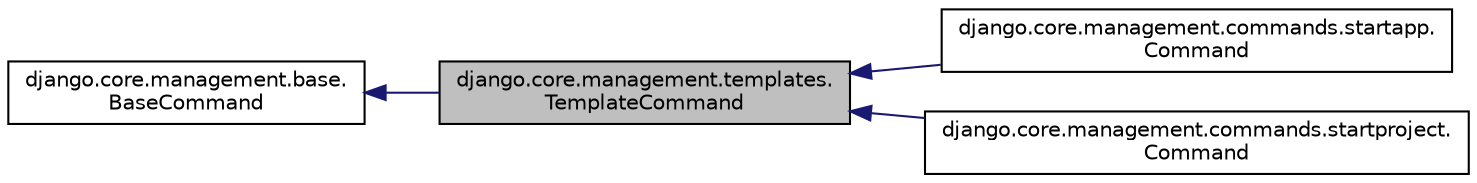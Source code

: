 digraph "django.core.management.templates.TemplateCommand"
{
 // LATEX_PDF_SIZE
  edge [fontname="Helvetica",fontsize="10",labelfontname="Helvetica",labelfontsize="10"];
  node [fontname="Helvetica",fontsize="10",shape=record];
  rankdir="LR";
  Node1 [label="django.core.management.templates.\lTemplateCommand",height=0.2,width=0.4,color="black", fillcolor="grey75", style="filled", fontcolor="black",tooltip=" "];
  Node2 -> Node1 [dir="back",color="midnightblue",fontsize="10",style="solid",fontname="Helvetica"];
  Node2 [label="django.core.management.base.\lBaseCommand",height=0.2,width=0.4,color="black", fillcolor="white", style="filled",URL="$db/da3/classdjango_1_1core_1_1management_1_1base_1_1_base_command.html",tooltip=" "];
  Node1 -> Node3 [dir="back",color="midnightblue",fontsize="10",style="solid",fontname="Helvetica"];
  Node3 [label="django.core.management.commands.startapp.\lCommand",height=0.2,width=0.4,color="black", fillcolor="white", style="filled",URL="$de/da2/classdjango_1_1core_1_1management_1_1commands_1_1startapp_1_1_command.html",tooltip=" "];
  Node1 -> Node4 [dir="back",color="midnightblue",fontsize="10",style="solid",fontname="Helvetica"];
  Node4 [label="django.core.management.commands.startproject.\lCommand",height=0.2,width=0.4,color="black", fillcolor="white", style="filled",URL="$d4/da4/classdjango_1_1core_1_1management_1_1commands_1_1startproject_1_1_command.html",tooltip=" "];
}
